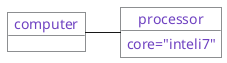 @startuml

object computer 
object processor {
    core="inteli7"
}

computer -right- processor


skinparam defaultFontName Source Code Pro

skinparam ClassStereotypeFontColor #1b1f23

skinparam object {
    BackgroundColor White
    BorderColor #1b1f23
    ArrowColor #1b1f23
    FontColor #6f42c1
}

skinparam note {
    BackgroundColor White
    BorderColor #1b1f23
    ArrowColor #1b1f23
    FontColor #d73a49
}


skinparam stereotype {
    FontColor #d73a49
}
@enduml